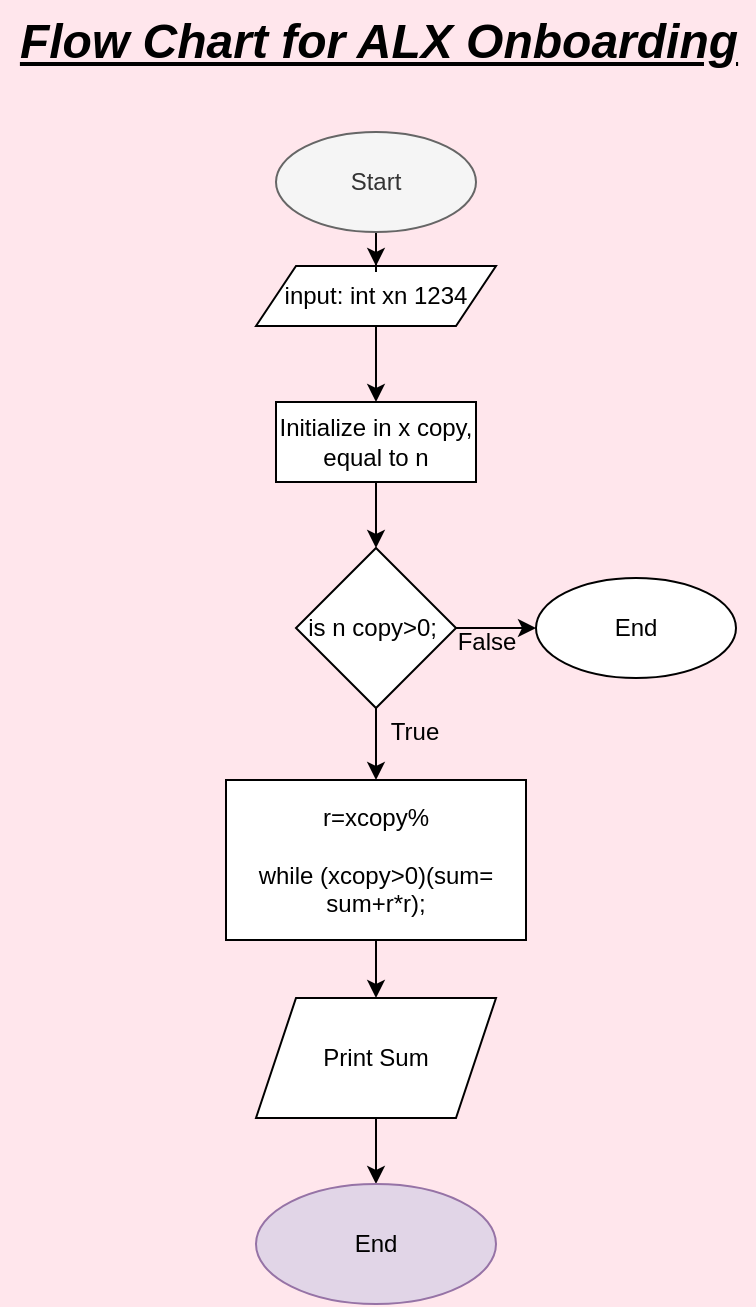 <mxfile version="20.2.7" type="github">
  <diagram id="9sZJiR6UuRqM_wzUEQ5R" name="Page-1">
    <mxGraphModel dx="607" dy="527" grid="0" gridSize="10" guides="1" tooltips="1" connect="1" arrows="1" fold="1" page="1" pageScale="1" pageWidth="827" pageHeight="1169" background="#FFE6EC" math="0" shadow="0">
      <root>
        <mxCell id="0" />
        <mxCell id="1" parent="0" />
        <mxCell id="2ojvgH5L2LYXK-cJFL5i-22" value="" style="edgeStyle=orthogonalEdgeStyle;rounded=0;orthogonalLoop=1;jettySize=auto;html=1;" edge="1" parent="1" source="2ojvgH5L2LYXK-cJFL5i-1" target="2ojvgH5L2LYXK-cJFL5i-20">
          <mxGeometry relative="1" as="geometry" />
        </mxCell>
        <mxCell id="2ojvgH5L2LYXK-cJFL5i-23" value="" style="edgeStyle=orthogonalEdgeStyle;rounded=0;orthogonalLoop=1;jettySize=auto;html=1;" edge="1" parent="1" source="2ojvgH5L2LYXK-cJFL5i-1" target="2ojvgH5L2LYXK-cJFL5i-18">
          <mxGeometry relative="1" as="geometry" />
        </mxCell>
        <mxCell id="2ojvgH5L2LYXK-cJFL5i-1" value="is n copy&amp;gt;0;&amp;nbsp;" style="rhombus;whiteSpace=wrap;html=1;" vertex="1" parent="1">
          <mxGeometry x="333" y="343" width="80" height="80" as="geometry" />
        </mxCell>
        <mxCell id="2ojvgH5L2LYXK-cJFL5i-15" value="" style="edgeStyle=orthogonalEdgeStyle;rounded=0;orthogonalLoop=1;jettySize=auto;html=1;" edge="1" parent="1" source="2ojvgH5L2LYXK-cJFL5i-4" target="2ojvgH5L2LYXK-cJFL5i-14">
          <mxGeometry relative="1" as="geometry" />
        </mxCell>
        <mxCell id="2ojvgH5L2LYXK-cJFL5i-4" value="input: int xn 1234" style="shape=parallelogram;perimeter=parallelogramPerimeter;whiteSpace=wrap;html=1;fixedSize=1;" vertex="1" parent="1">
          <mxGeometry x="313" y="202" width="120" height="30" as="geometry" />
        </mxCell>
        <mxCell id="2ojvgH5L2LYXK-cJFL5i-13" value="" style="edgeStyle=orthogonalEdgeStyle;rounded=0;orthogonalLoop=1;jettySize=auto;html=1;" edge="1" parent="1" source="2ojvgH5L2LYXK-cJFL5i-11" target="2ojvgH5L2LYXK-cJFL5i-4">
          <mxGeometry relative="1" as="geometry" />
        </mxCell>
        <mxCell id="2ojvgH5L2LYXK-cJFL5i-11" value="Start" style="ellipse;whiteSpace=wrap;html=1;fillColor=#f5f5f5;fontColor=#333333;strokeColor=#666666;" vertex="1" parent="1">
          <mxGeometry x="323" y="135" width="100" height="50" as="geometry" />
        </mxCell>
        <mxCell id="2ojvgH5L2LYXK-cJFL5i-16" value="" style="edgeStyle=orthogonalEdgeStyle;rounded=0;orthogonalLoop=1;jettySize=auto;html=1;" edge="1" parent="1" source="2ojvgH5L2LYXK-cJFL5i-14" target="2ojvgH5L2LYXK-cJFL5i-1">
          <mxGeometry relative="1" as="geometry" />
        </mxCell>
        <mxCell id="2ojvgH5L2LYXK-cJFL5i-14" value="Initialize in x copy, equal to n" style="rounded=0;whiteSpace=wrap;html=1;" vertex="1" parent="1">
          <mxGeometry x="323" y="270" width="100" height="40" as="geometry" />
        </mxCell>
        <mxCell id="2ojvgH5L2LYXK-cJFL5i-18" value="End" style="ellipse;whiteSpace=wrap;html=1;" vertex="1" parent="1">
          <mxGeometry x="453" y="358" width="100" height="50" as="geometry" />
        </mxCell>
        <mxCell id="2ojvgH5L2LYXK-cJFL5i-26" value="" style="edgeStyle=orthogonalEdgeStyle;rounded=0;orthogonalLoop=1;jettySize=auto;html=1;" edge="1" parent="1" source="2ojvgH5L2LYXK-cJFL5i-20" target="2ojvgH5L2LYXK-cJFL5i-25">
          <mxGeometry relative="1" as="geometry" />
        </mxCell>
        <mxCell id="2ojvgH5L2LYXK-cJFL5i-20" value="r=xcopy%&lt;br&gt;&lt;br&gt;while (xcopy&amp;gt;0)(sum= sum+r*r);" style="rounded=0;whiteSpace=wrap;html=1;" vertex="1" parent="1">
          <mxGeometry x="298" y="459" width="150" height="80" as="geometry" />
        </mxCell>
        <mxCell id="2ojvgH5L2LYXK-cJFL5i-24" value="False" style="text;html=1;align=center;verticalAlign=middle;resizable=0;points=[];autosize=1;strokeColor=none;fillColor=none;" vertex="1" parent="1">
          <mxGeometry x="403" y="375" width="50" height="30" as="geometry" />
        </mxCell>
        <mxCell id="2ojvgH5L2LYXK-cJFL5i-29" value="" style="edgeStyle=orthogonalEdgeStyle;rounded=0;orthogonalLoop=1;jettySize=auto;html=1;" edge="1" parent="1" source="2ojvgH5L2LYXK-cJFL5i-25" target="2ojvgH5L2LYXK-cJFL5i-28">
          <mxGeometry relative="1" as="geometry" />
        </mxCell>
        <mxCell id="2ojvgH5L2LYXK-cJFL5i-25" value="Print Sum" style="shape=parallelogram;perimeter=parallelogramPerimeter;whiteSpace=wrap;html=1;fixedSize=1;" vertex="1" parent="1">
          <mxGeometry x="313" y="568" width="120" height="60" as="geometry" />
        </mxCell>
        <mxCell id="2ojvgH5L2LYXK-cJFL5i-27" value="True" style="text;html=1;align=center;verticalAlign=middle;resizable=0;points=[];autosize=1;strokeColor=none;fillColor=none;" vertex="1" parent="1">
          <mxGeometry x="367" y="420" width="50" height="30" as="geometry" />
        </mxCell>
        <mxCell id="2ojvgH5L2LYXK-cJFL5i-28" value="End" style="ellipse;whiteSpace=wrap;html=1;fillColor=#e1d5e7;strokeColor=#9673a6;" vertex="1" parent="1">
          <mxGeometry x="313" y="661" width="120" height="60" as="geometry" />
        </mxCell>
        <mxCell id="2ojvgH5L2LYXK-cJFL5i-31" value="&lt;font style=&quot;font-size: 24px;&quot;&gt;&lt;i&gt;&lt;b&gt;&lt;u&gt;Flow Chart for ALX Onboarding&lt;/u&gt;&lt;/b&gt;&lt;/i&gt;&lt;/font&gt;" style="text;html=1;align=center;verticalAlign=middle;resizable=0;points=[];autosize=1;strokeColor=none;fillColor=none;shadow=0;sketch=0;rounded=0;" vertex="1" parent="1">
          <mxGeometry x="185" y="69" width="377" height="41" as="geometry" />
        </mxCell>
      </root>
    </mxGraphModel>
  </diagram>
</mxfile>
